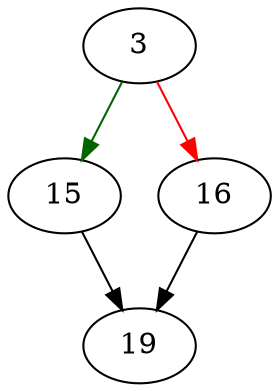 strict digraph "readfileFunc" {
	// Node definitions.
	3 [entry=true];
	15;
	16;
	19;

	// Edge definitions.
	3 -> 15 [
		color=darkgreen
		cond=true
	];
	3 -> 16 [
		color=red
		cond=false
	];
	15 -> 19;
	16 -> 19;
}